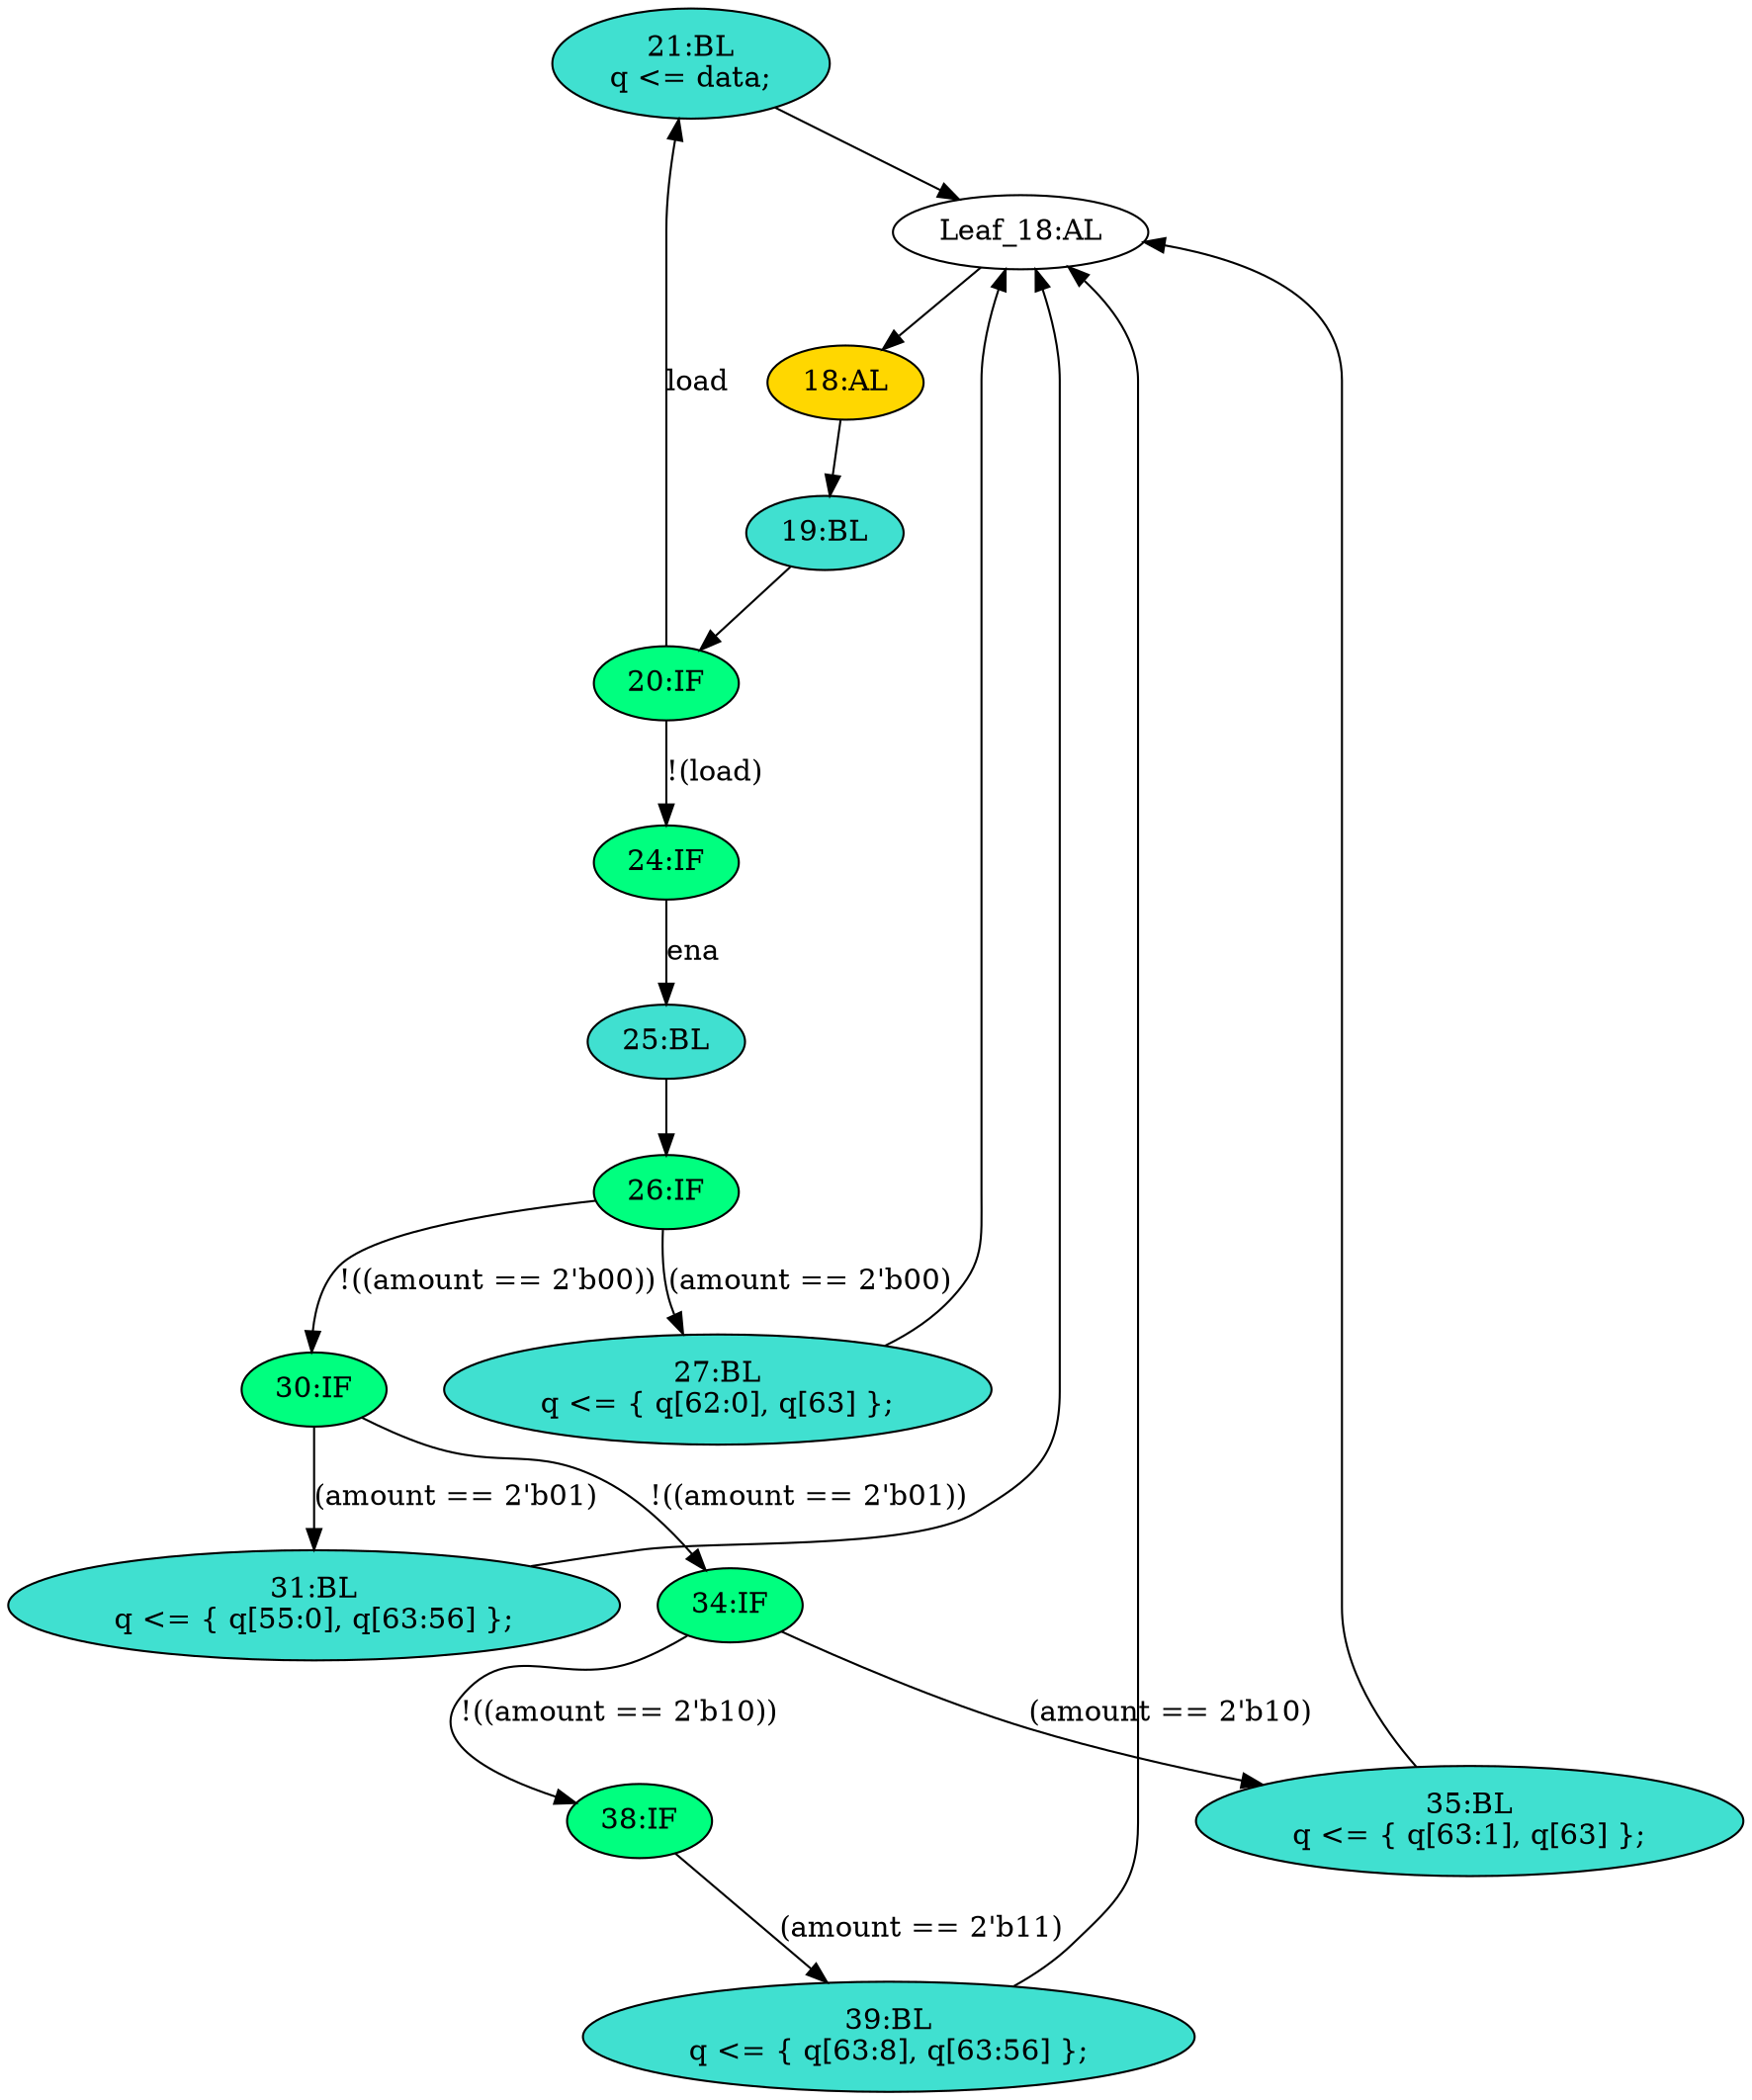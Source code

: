 strict digraph "compose( ,  )" {
	node [label="\N"];
	"21:BL"	[ast="<pyverilog.vparser.ast.Block object at 0x7fc72e577090>",
		fillcolor=turquoise,
		label="21:BL
q <= data;",
		statements="[<pyverilog.vparser.ast.NonblockingSubstitution object at 0x7fc72e563210>]",
		style=filled,
		typ=Block];
	"Leaf_18:AL"	[def_var="['q']",
		label="Leaf_18:AL"];
	"21:BL" -> "Leaf_18:AL"	[cond="[]",
		lineno=None];
	"31:BL"	[ast="<pyverilog.vparser.ast.Block object at 0x7fc72e566f50>",
		fillcolor=turquoise,
		label="31:BL
q <= { q[55:0], q[63:56] };",
		statements="[<pyverilog.vparser.ast.NonblockingSubstitution object at 0x7fc72e5e0e50>]",
		style=filled,
		typ=Block];
	"31:BL" -> "Leaf_18:AL"	[cond="[]",
		lineno=None];
	"18:AL"	[ast="<pyverilog.vparser.ast.Always object at 0x7fc72e5771d0>",
		clk_sens=True,
		fillcolor=gold,
		label="18:AL",
		sens="['clk']",
		statements="[]",
		style=filled,
		typ=Always,
		use_var="['load', 'ena', 'amount', 'data', 'q']"];
	"Leaf_18:AL" -> "18:AL";
	"27:BL"	[ast="<pyverilog.vparser.ast.Block object at 0x7fc72e571390>",
		fillcolor=turquoise,
		label="27:BL
q <= { q[62:0], q[63] };",
		statements="[<pyverilog.vparser.ast.NonblockingSubstitution object at 0x7fc72e566850>]",
		style=filled,
		typ=Block];
	"27:BL" -> "Leaf_18:AL"	[cond="[]",
		lineno=None];
	"24:IF"	[ast="<pyverilog.vparser.ast.IfStatement object at 0x7fc72e50ecd0>",
		fillcolor=springgreen,
		label="24:IF",
		statements="[]",
		style=filled,
		typ=IfStatement];
	"25:BL"	[ast="<pyverilog.vparser.ast.Block object at 0x7fc72e50e550>",
		fillcolor=turquoise,
		label="25:BL",
		statements="[]",
		style=filled,
		typ=Block];
	"24:IF" -> "25:BL"	[cond="['ena']",
		label=ena,
		lineno=24];
	"26:IF"	[ast="<pyverilog.vparser.ast.IfStatement object at 0x7fc72e566150>",
		fillcolor=springgreen,
		label="26:IF",
		statements="[]",
		style=filled,
		typ=IfStatement];
	"26:IF" -> "27:BL"	[cond="['amount']",
		label="(amount == 2'b00)",
		lineno=26];
	"30:IF"	[ast="<pyverilog.vparser.ast.IfStatement object at 0x7fc72e5e0890>",
		fillcolor=springgreen,
		label="30:IF",
		statements="[]",
		style=filled,
		typ=IfStatement];
	"26:IF" -> "30:IF"	[cond="['amount']",
		label="!((amount == 2'b00))",
		lineno=26];
	"19:BL"	[ast="<pyverilog.vparser.ast.Block object at 0x7fc72e563d10>",
		fillcolor=turquoise,
		label="19:BL",
		statements="[]",
		style=filled,
		typ=Block];
	"18:AL" -> "19:BL"	[cond="[]",
		lineno=None];
	"30:IF" -> "31:BL"	[cond="['amount']",
		label="(amount == 2'b01)",
		lineno=30];
	"34:IF"	[ast="<pyverilog.vparser.ast.IfStatement object at 0x7fc72e1d8990>",
		fillcolor=springgreen,
		label="34:IF",
		statements="[]",
		style=filled,
		typ=IfStatement];
	"30:IF" -> "34:IF"	[cond="['amount']",
		label="!((amount == 2'b01))",
		lineno=30];
	"38:IF"	[ast="<pyverilog.vparser.ast.IfStatement object at 0x7fc72e1d8950>",
		fillcolor=springgreen,
		label="38:IF",
		statements="[]",
		style=filled,
		typ=IfStatement];
	"39:BL"	[ast="<pyverilog.vparser.ast.Block object at 0x7fc72e1d8290>",
		fillcolor=turquoise,
		label="39:BL
q <= { q[63:8], q[63:56] };",
		statements="[<pyverilog.vparser.ast.NonblockingSubstitution object at 0x7fc72e1d8490>]",
		style=filled,
		typ=Block];
	"38:IF" -> "39:BL"	[cond="['amount']",
		label="(amount == 2'b11)",
		lineno=38];
	"35:BL"	[ast="<pyverilog.vparser.ast.Block object at 0x7fc72e1d8b10>",
		fillcolor=turquoise,
		label="35:BL
q <= { q[63:1], q[63] };",
		statements="[<pyverilog.vparser.ast.NonblockingSubstitution object at 0x7fc72e1d8bd0>]",
		style=filled,
		typ=Block];
	"35:BL" -> "Leaf_18:AL"	[cond="[]",
		lineno=None];
	"20:IF"	[ast="<pyverilog.vparser.ast.IfStatement object at 0x7fc72e563ed0>",
		fillcolor=springgreen,
		label="20:IF",
		statements="[]",
		style=filled,
		typ=IfStatement];
	"19:BL" -> "20:IF"	[cond="[]",
		lineno=None];
	"39:BL" -> "Leaf_18:AL"	[cond="[]",
		lineno=None];
	"20:IF" -> "21:BL"	[cond="['load']",
		label=load,
		lineno=20];
	"20:IF" -> "24:IF"	[cond="['load']",
		label="!(load)",
		lineno=20];
	"25:BL" -> "26:IF"	[cond="[]",
		lineno=None];
	"34:IF" -> "38:IF"	[cond="['amount']",
		label="!((amount == 2'b10))",
		lineno=34];
	"34:IF" -> "35:BL"	[cond="['amount']",
		label="(amount == 2'b10)",
		lineno=34];
}
